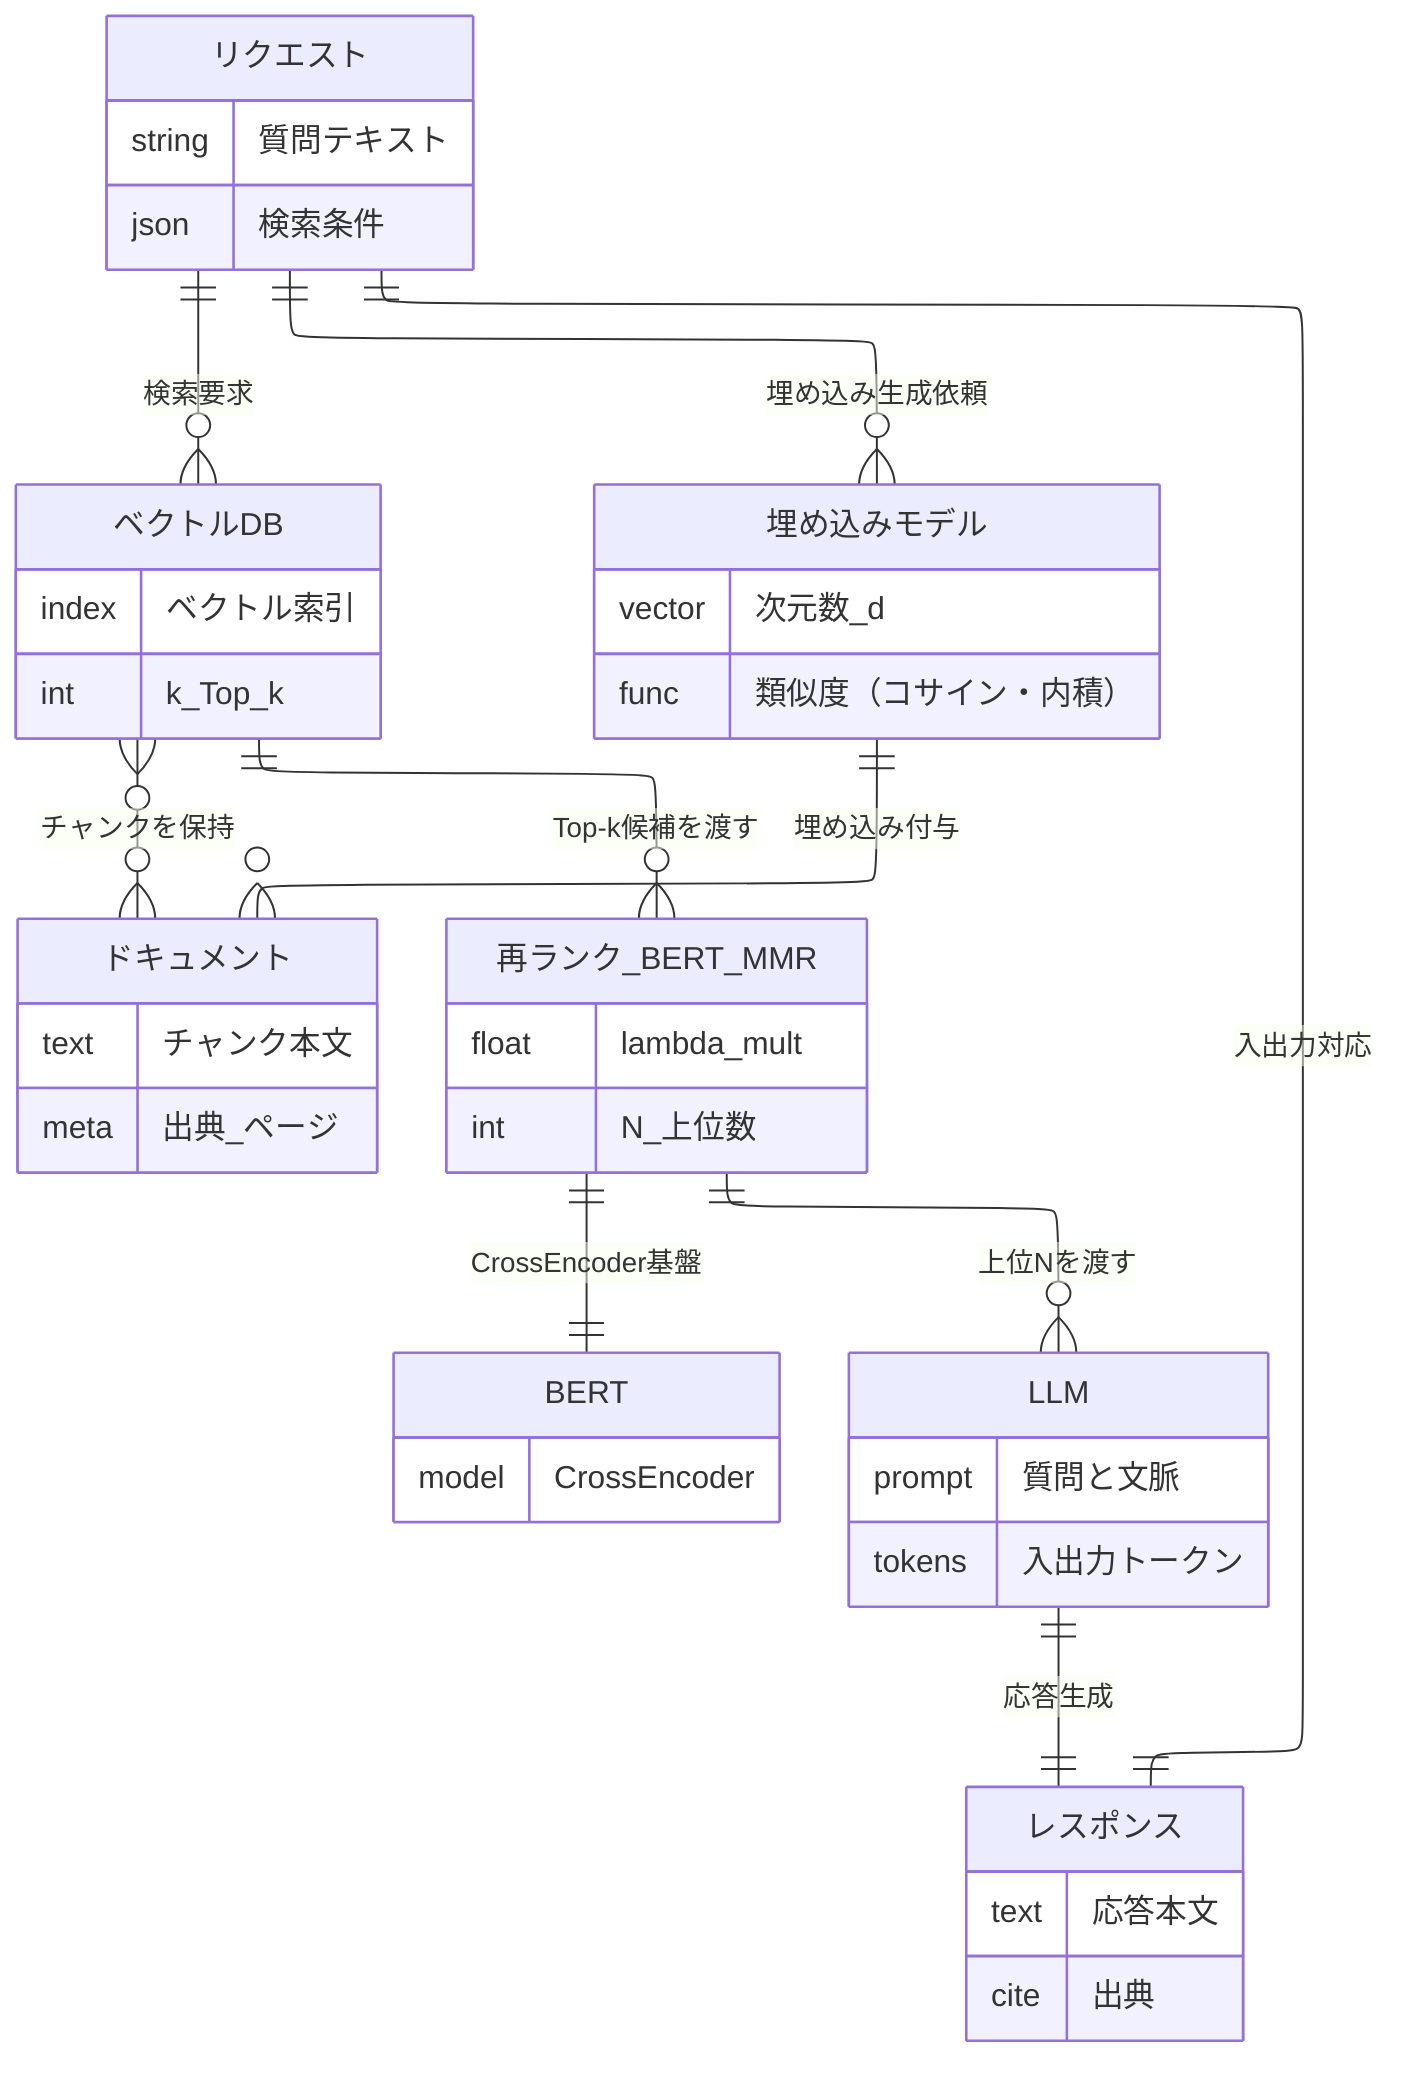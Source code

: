 ---
config:
  layout: elk
---
erDiagram
	direction TB
	リクエスト {
		string 質問テキスト  ""  
		json 検索条件  ""  
	}
	ベクトルDB {
		index ベクトル索引  ""  
		int k_Top_k  ""  
	}
	埋め込みモデル {
		vector 次元数_d  ""  
		func 類似度（コサイン・内積）  ""  
	}
	ドキュメント {
		text チャンク本文  ""  
		meta 出典_ページ  ""  
	}
	再ランク_BERT_MMR {
		float lambda_mult  ""  
		int N_上位数  ""  
	}
	BERT {
		model CrossEncoder  ""  
	}
	LLM {
		prompt 質問と文脈  ""  
		tokens 入出力トークン  ""  
	}
	レスポンス {
		text 応答本文  ""  
		cite 出典  ""  
	}
	リクエスト||--o{ベクトルDB:"検索要求"
	リクエスト||--o{埋め込みモデル:"埋め込み生成依頼"
	ベクトルDB}o--o{ドキュメント:"チャンクを保持"
	埋め込みモデル||--o{ドキュメント:"埋め込み付与"
	ベクトルDB||--o{再ランク_BERT_MMR:"Top-k候補を渡す"
	再ランク_BERT_MMR||--||BERT:"CrossEncoder基盤"
	再ランク_BERT_MMR||--o{LLM:"上位Nを渡す"
	LLM||--||レスポンス:"応答生成"
	リクエスト||--||レスポンス:"入出力対応"